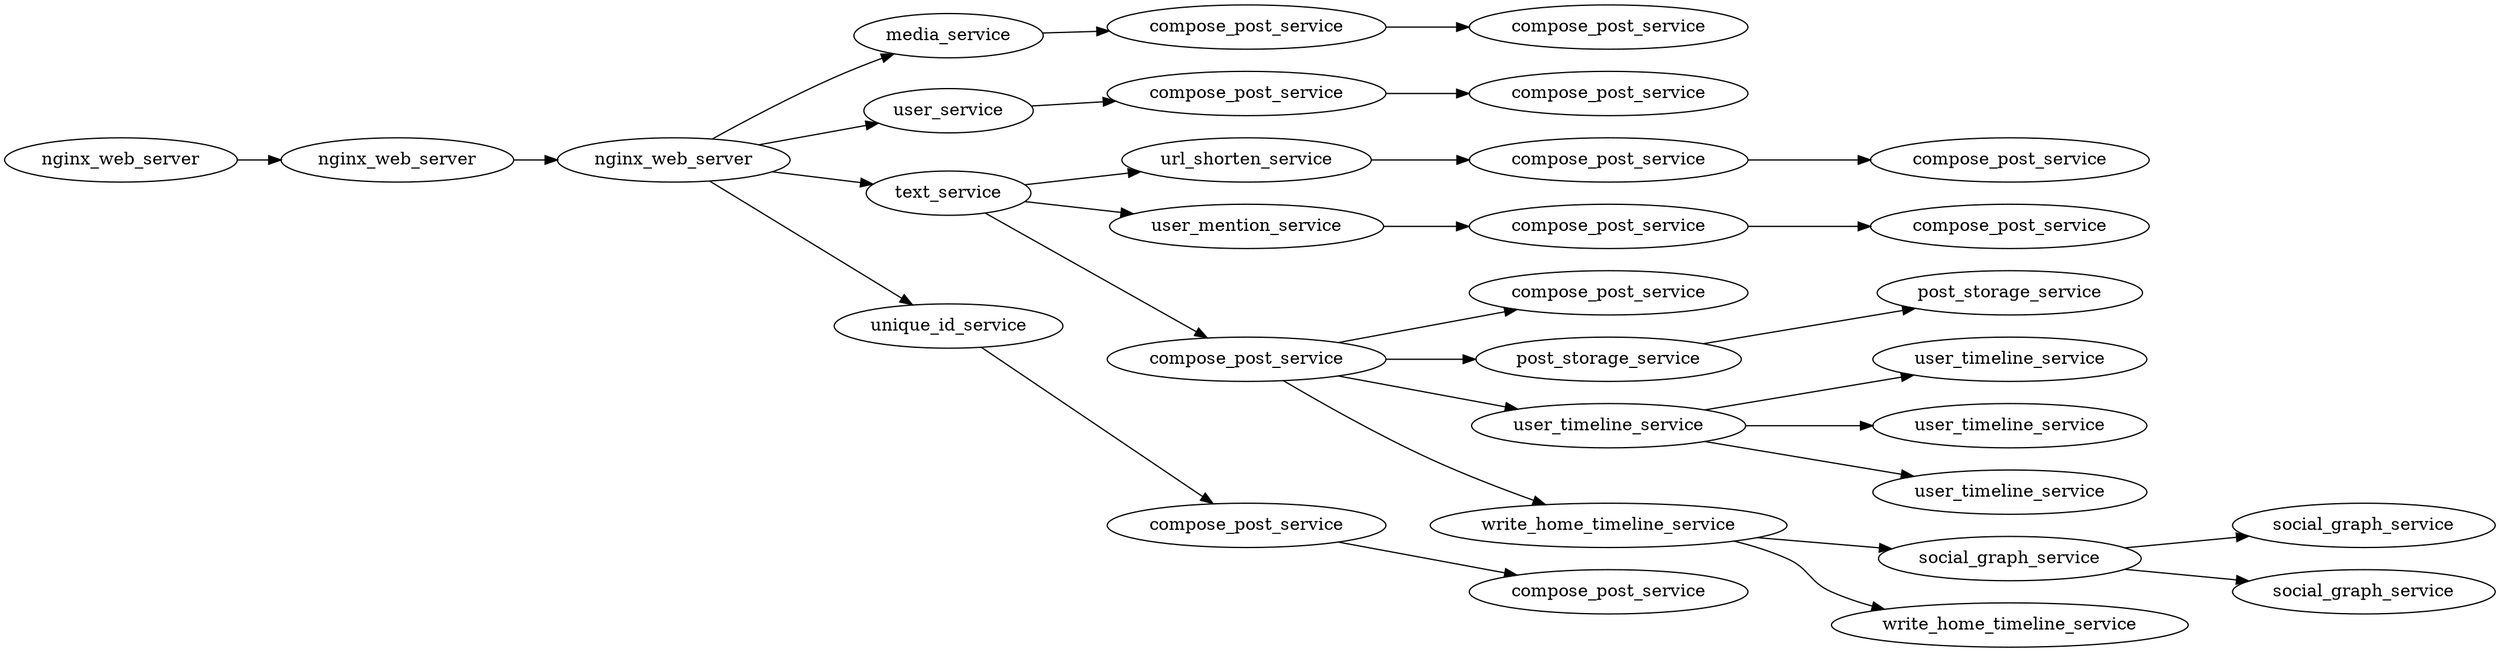 digraph {
	rankdir="LR";
	
	nginxwebserverwrkapipostcompose[label="nginx_web_server" dur="1002"]
	nginxwebserverwrkapipostcomposenginxwebserverwrkapipostcompose[label="nginx_web_server" dur="378"]
	nginxwebserverwrkapipostcomposenginxwebserverwrkapipostcomposenginxwebserverComposePost[label="nginx_web_server" dur="1546"]
	nginxwebserverwrkapipostcomposenginxwebserverwrkapipostcomposenginxwebserverComposePostmediaserviceUploadMedia[label="media_service" dur="429"]
	nginxwebserverwrkapipostcomposenginxwebserverwrkapipostcomposenginxwebserverComposePostmediaserviceUploadMediacomposepostserviceUploadMedia[label="compose_post_service" dur="77"]
	nginxwebserverwrkapipostcomposenginxwebserverwrkapipostcomposenginxwebserverComposePostmediaserviceUploadMediacomposepostserviceUploadMediacomposepostserviceRedisHashSetLEAF[label="compose_post_service" dur="873"]
	nginxwebserverwrkapipostcomposenginxwebserverwrkapipostcomposenginxwebserverComposePostuserserviceUploadUserWithUserId[label="user_service" dur="423"]
	nginxwebserverwrkapipostcomposenginxwebserverwrkapipostcomposenginxwebserverComposePostuserserviceUploadUserWithUserIdcomposepostserviceUploadCreator[label="compose_post_service" dur="50"]
	nginxwebserverwrkapipostcomposenginxwebserverwrkapipostcomposenginxwebserverComposePostuserserviceUploadUserWithUserIdcomposepostserviceUploadCreatorcomposepostserviceRedisHashSetLEAF[label="compose_post_service" dur="601"]
	nginxwebserverwrkapipostcomposenginxwebserverwrkapipostcomposenginxwebserverComposePosttextserviceUploadText[label="text_service" dur="2209"]
	nginxwebserverwrkapipostcomposenginxwebserverwrkapipostcomposenginxwebserverComposePosttextserviceUploadTexturlshortenserviceUploadUrls[label="url_shorten_service" dur="6666"]
	nginxwebserverwrkapipostcomposenginxwebserverwrkapipostcomposenginxwebserverComposePosttextserviceUploadTexturlshortenserviceUploadUrlscomposepostserviceUploadUrls[label="compose_post_service" dur="55"]
	nginxwebserverwrkapipostcomposenginxwebserverwrkapipostcomposenginxwebserverComposePosttextserviceUploadTexturlshortenserviceUploadUrlscomposepostserviceUploadUrlscomposepostserviceRedisHashSetLEAF[label="compose_post_service" dur="855"]
	nginxwebserverwrkapipostcomposenginxwebserverwrkapipostcomposenginxwebserverComposePosttextserviceUploadTextusermentionserviceUploadUserMentions[label="user_mention_service" dur="2521"]
	nginxwebserverwrkapipostcomposenginxwebserverwrkapipostcomposenginxwebserverComposePosttextserviceUploadTextusermentionserviceUploadUserMentionscomposepostserviceUploadUserMentions[label="compose_post_service" dur="49"]
	nginxwebserverwrkapipostcomposenginxwebserverwrkapipostcomposenginxwebserverComposePosttextserviceUploadTextusermentionserviceUploadUserMentionscomposepostserviceUploadUserMentionscomposepostserviceRedisHashSetLEAF[label="compose_post_service" dur="861"]
	nginxwebserverwrkapipostcomposenginxwebserverwrkapipostcomposenginxwebserverComposePosttextserviceUploadTextcomposepostserviceUploadText[label="compose_post_service" dur="1585"]
	nginxwebserverwrkapipostcomposenginxwebserverwrkapipostcomposenginxwebserverComposePosttextserviceUploadTextcomposepostserviceUploadTextcomposepostserviceRedisHashSetLEAF[label="compose_post_service" dur="768"]
	nginxwebserverwrkapipostcomposenginxwebserverwrkapipostcomposenginxwebserverComposePosttextserviceUploadTextcomposepostserviceUploadTextpoststorageserviceStorePost[label="post_storage_service" dur="98"]
	nginxwebserverwrkapipostcomposenginxwebserverwrkapipostcomposenginxwebserverComposePosttextserviceUploadTextcomposepostserviceUploadTextpoststorageserviceStorePostpoststorageserviceMongoInsertPostLEAF[label="post_storage_service" dur="971"]
	nginxwebserverwrkapipostcomposenginxwebserverwrkapipostcomposenginxwebserverComposePosttextserviceUploadTextcomposepostserviceUploadTextusertimelineserviceWriteUserTimeline[label="user_timeline_service" dur="43"]
	nginxwebserverwrkapipostcomposenginxwebserverwrkapipostcomposenginxwebserverComposePosttextserviceUploadTextcomposepostserviceUploadTextusertimelineserviceWriteUserTimelineusertimelineserviceMongoFindUserLEAF[label="user_timeline_service" dur="2599"]
	nginxwebserverwrkapipostcomposenginxwebserverwrkapipostcomposenginxwebserverComposePosttextserviceUploadTextcomposepostserviceUploadTextusertimelineserviceWriteUserTimelineusertimelineserviceMongoInsertLEAF[label="user_timeline_service" dur="744"]
	nginxwebserverwrkapipostcomposenginxwebserverwrkapipostcomposenginxwebserverComposePosttextserviceUploadTextcomposepostserviceUploadTextusertimelineserviceWriteUserTimelineusertimelineserviceRedisUpdateLEAF[label="user_timeline_service" dur="723"]
	nginxwebserverwrkapipostcomposenginxwebserverwrkapipostcomposenginxwebserverComposePosttextserviceUploadTextcomposepostserviceUploadTextwritehometimelineserviceFanoutHomeTimelines[label="write_home_timeline_service" dur="534"]
	nginxwebserverwrkapipostcomposenginxwebserverwrkapipostcomposenginxwebserverComposePosttextserviceUploadTextcomposepostserviceUploadTextwritehometimelineserviceFanoutHomeTimelinessocialgraphserviceGetFollowers[label="social_graph_service" dur="115"]
	nginxwebserverwrkapipostcomposenginxwebserverwrkapipostcomposenginxwebserverComposePosttextserviceUploadTextcomposepostserviceUploadTextwritehometimelineserviceFanoutHomeTimelinessocialgraphserviceGetFollowerssocialgraphserviceRedisGetLEAF[label="social_graph_service" dur="648"]
	nginxwebserverwrkapipostcomposenginxwebserverwrkapipostcomposenginxwebserverComposePosttextserviceUploadTextcomposepostserviceUploadTextwritehometimelineserviceFanoutHomeTimelinessocialgraphserviceGetFollowerssocialgraphserviceMongoFindUserLEAF[label="social_graph_service" dur="1017"]
	nginxwebserverwrkapipostcomposenginxwebserverwrkapipostcomposenginxwebserverComposePosttextserviceUploadTextcomposepostserviceUploadTextwritehometimelineserviceFanoutHomeTimelineswritehometimelineserviceRedisUpdateLEAF[label="write_home_timeline_service" dur="48"]
	nginxwebserverwrkapipostcomposenginxwebserverwrkapipostcomposenginxwebserverComposePostuniqueidserviceUploadUniqueId[label="unique_id_service" dur="490"]
	nginxwebserverwrkapipostcomposenginxwebserverwrkapipostcomposenginxwebserverComposePostuniqueidserviceUploadUniqueIdcomposepostserviceUploadUniqueId[label="compose_post_service" dur="63"]
	nginxwebserverwrkapipostcomposenginxwebserverwrkapipostcomposenginxwebserverComposePostuniqueidserviceUploadUniqueIdcomposepostserviceUploadUniqueIdcomposepostserviceRedisHashSetLEAF[label="compose_post_service" dur="769"]
	nginxwebserverwrkapipostcompose -> nginxwebserverwrkapipostcomposenginxwebserverwrkapipostcompose
	nginxwebserverwrkapipostcomposenginxwebserverwrkapipostcompose -> nginxwebserverwrkapipostcomposenginxwebserverwrkapipostcomposenginxwebserverComposePost
	nginxwebserverwrkapipostcomposenginxwebserverwrkapipostcomposenginxwebserverComposePost -> nginxwebserverwrkapipostcomposenginxwebserverwrkapipostcomposenginxwebserverComposePostmediaserviceUploadMedia
	nginxwebserverwrkapipostcomposenginxwebserverwrkapipostcomposenginxwebserverComposePostmediaserviceUploadMedia -> nginxwebserverwrkapipostcomposenginxwebserverwrkapipostcomposenginxwebserverComposePostmediaserviceUploadMediacomposepostserviceUploadMedia
	nginxwebserverwrkapipostcomposenginxwebserverwrkapipostcomposenginxwebserverComposePostmediaserviceUploadMediacomposepostserviceUploadMedia -> nginxwebserverwrkapipostcomposenginxwebserverwrkapipostcomposenginxwebserverComposePostmediaserviceUploadMediacomposepostserviceUploadMediacomposepostserviceRedisHashSetLEAF
	nginxwebserverwrkapipostcomposenginxwebserverwrkapipostcomposenginxwebserverComposePost -> nginxwebserverwrkapipostcomposenginxwebserverwrkapipostcomposenginxwebserverComposePostuserserviceUploadUserWithUserId
	nginxwebserverwrkapipostcomposenginxwebserverwrkapipostcomposenginxwebserverComposePostuserserviceUploadUserWithUserId -> nginxwebserverwrkapipostcomposenginxwebserverwrkapipostcomposenginxwebserverComposePostuserserviceUploadUserWithUserIdcomposepostserviceUploadCreator
	nginxwebserverwrkapipostcomposenginxwebserverwrkapipostcomposenginxwebserverComposePostuserserviceUploadUserWithUserIdcomposepostserviceUploadCreator -> nginxwebserverwrkapipostcomposenginxwebserverwrkapipostcomposenginxwebserverComposePostuserserviceUploadUserWithUserIdcomposepostserviceUploadCreatorcomposepostserviceRedisHashSetLEAF
	nginxwebserverwrkapipostcomposenginxwebserverwrkapipostcomposenginxwebserverComposePost -> nginxwebserverwrkapipostcomposenginxwebserverwrkapipostcomposenginxwebserverComposePosttextserviceUploadText
	nginxwebserverwrkapipostcomposenginxwebserverwrkapipostcomposenginxwebserverComposePosttextserviceUploadText -> nginxwebserverwrkapipostcomposenginxwebserverwrkapipostcomposenginxwebserverComposePosttextserviceUploadTexturlshortenserviceUploadUrls
	nginxwebserverwrkapipostcomposenginxwebserverwrkapipostcomposenginxwebserverComposePosttextserviceUploadTexturlshortenserviceUploadUrls -> nginxwebserverwrkapipostcomposenginxwebserverwrkapipostcomposenginxwebserverComposePosttextserviceUploadTexturlshortenserviceUploadUrlscomposepostserviceUploadUrls
	nginxwebserverwrkapipostcomposenginxwebserverwrkapipostcomposenginxwebserverComposePosttextserviceUploadTexturlshortenserviceUploadUrlscomposepostserviceUploadUrls -> nginxwebserverwrkapipostcomposenginxwebserverwrkapipostcomposenginxwebserverComposePosttextserviceUploadTexturlshortenserviceUploadUrlscomposepostserviceUploadUrlscomposepostserviceRedisHashSetLEAF
	nginxwebserverwrkapipostcomposenginxwebserverwrkapipostcomposenginxwebserverComposePosttextserviceUploadText -> nginxwebserverwrkapipostcomposenginxwebserverwrkapipostcomposenginxwebserverComposePosttextserviceUploadTextusermentionserviceUploadUserMentions
	nginxwebserverwrkapipostcomposenginxwebserverwrkapipostcomposenginxwebserverComposePosttextserviceUploadTextusermentionserviceUploadUserMentions -> nginxwebserverwrkapipostcomposenginxwebserverwrkapipostcomposenginxwebserverComposePosttextserviceUploadTextusermentionserviceUploadUserMentionscomposepostserviceUploadUserMentions
	nginxwebserverwrkapipostcomposenginxwebserverwrkapipostcomposenginxwebserverComposePosttextserviceUploadTextusermentionserviceUploadUserMentionscomposepostserviceUploadUserMentions -> nginxwebserverwrkapipostcomposenginxwebserverwrkapipostcomposenginxwebserverComposePosttextserviceUploadTextusermentionserviceUploadUserMentionscomposepostserviceUploadUserMentionscomposepostserviceRedisHashSetLEAF
	nginxwebserverwrkapipostcomposenginxwebserverwrkapipostcomposenginxwebserverComposePosttextserviceUploadText -> nginxwebserverwrkapipostcomposenginxwebserverwrkapipostcomposenginxwebserverComposePosttextserviceUploadTextcomposepostserviceUploadText
	nginxwebserverwrkapipostcomposenginxwebserverwrkapipostcomposenginxwebserverComposePosttextserviceUploadTextcomposepostserviceUploadText -> nginxwebserverwrkapipostcomposenginxwebserverwrkapipostcomposenginxwebserverComposePosttextserviceUploadTextcomposepostserviceUploadTextcomposepostserviceRedisHashSetLEAF
	nginxwebserverwrkapipostcomposenginxwebserverwrkapipostcomposenginxwebserverComposePosttextserviceUploadTextcomposepostserviceUploadText -> nginxwebserverwrkapipostcomposenginxwebserverwrkapipostcomposenginxwebserverComposePosttextserviceUploadTextcomposepostserviceUploadTextpoststorageserviceStorePost
	nginxwebserverwrkapipostcomposenginxwebserverwrkapipostcomposenginxwebserverComposePosttextserviceUploadTextcomposepostserviceUploadTextpoststorageserviceStorePost -> nginxwebserverwrkapipostcomposenginxwebserverwrkapipostcomposenginxwebserverComposePosttextserviceUploadTextcomposepostserviceUploadTextpoststorageserviceStorePostpoststorageserviceMongoInsertPostLEAF
	nginxwebserverwrkapipostcomposenginxwebserverwrkapipostcomposenginxwebserverComposePosttextserviceUploadTextcomposepostserviceUploadText -> nginxwebserverwrkapipostcomposenginxwebserverwrkapipostcomposenginxwebserverComposePosttextserviceUploadTextcomposepostserviceUploadTextusertimelineserviceWriteUserTimeline
	nginxwebserverwrkapipostcomposenginxwebserverwrkapipostcomposenginxwebserverComposePosttextserviceUploadTextcomposepostserviceUploadTextusertimelineserviceWriteUserTimeline -> nginxwebserverwrkapipostcomposenginxwebserverwrkapipostcomposenginxwebserverComposePosttextserviceUploadTextcomposepostserviceUploadTextusertimelineserviceWriteUserTimelineusertimelineserviceMongoFindUserLEAF
	nginxwebserverwrkapipostcomposenginxwebserverwrkapipostcomposenginxwebserverComposePosttextserviceUploadTextcomposepostserviceUploadTextusertimelineserviceWriteUserTimeline -> nginxwebserverwrkapipostcomposenginxwebserverwrkapipostcomposenginxwebserverComposePosttextserviceUploadTextcomposepostserviceUploadTextusertimelineserviceWriteUserTimelineusertimelineserviceMongoInsertLEAF
	nginxwebserverwrkapipostcomposenginxwebserverwrkapipostcomposenginxwebserverComposePosttextserviceUploadTextcomposepostserviceUploadTextusertimelineserviceWriteUserTimeline -> nginxwebserverwrkapipostcomposenginxwebserverwrkapipostcomposenginxwebserverComposePosttextserviceUploadTextcomposepostserviceUploadTextusertimelineserviceWriteUserTimelineusertimelineserviceRedisUpdateLEAF
	nginxwebserverwrkapipostcomposenginxwebserverwrkapipostcomposenginxwebserverComposePosttextserviceUploadTextcomposepostserviceUploadText -> nginxwebserverwrkapipostcomposenginxwebserverwrkapipostcomposenginxwebserverComposePosttextserviceUploadTextcomposepostserviceUploadTextwritehometimelineserviceFanoutHomeTimelines
	nginxwebserverwrkapipostcomposenginxwebserverwrkapipostcomposenginxwebserverComposePosttextserviceUploadTextcomposepostserviceUploadTextwritehometimelineserviceFanoutHomeTimelines -> nginxwebserverwrkapipostcomposenginxwebserverwrkapipostcomposenginxwebserverComposePosttextserviceUploadTextcomposepostserviceUploadTextwritehometimelineserviceFanoutHomeTimelinessocialgraphserviceGetFollowers
	nginxwebserverwrkapipostcomposenginxwebserverwrkapipostcomposenginxwebserverComposePosttextserviceUploadTextcomposepostserviceUploadTextwritehometimelineserviceFanoutHomeTimelinessocialgraphserviceGetFollowers -> nginxwebserverwrkapipostcomposenginxwebserverwrkapipostcomposenginxwebserverComposePosttextserviceUploadTextcomposepostserviceUploadTextwritehometimelineserviceFanoutHomeTimelinessocialgraphserviceGetFollowerssocialgraphserviceRedisGetLEAF
	nginxwebserverwrkapipostcomposenginxwebserverwrkapipostcomposenginxwebserverComposePosttextserviceUploadTextcomposepostserviceUploadTextwritehometimelineserviceFanoutHomeTimelinessocialgraphserviceGetFollowers -> nginxwebserverwrkapipostcomposenginxwebserverwrkapipostcomposenginxwebserverComposePosttextserviceUploadTextcomposepostserviceUploadTextwritehometimelineserviceFanoutHomeTimelinessocialgraphserviceGetFollowerssocialgraphserviceMongoFindUserLEAF
	nginxwebserverwrkapipostcomposenginxwebserverwrkapipostcomposenginxwebserverComposePosttextserviceUploadTextcomposepostserviceUploadTextwritehometimelineserviceFanoutHomeTimelines -> nginxwebserverwrkapipostcomposenginxwebserverwrkapipostcomposenginxwebserverComposePosttextserviceUploadTextcomposepostserviceUploadTextwritehometimelineserviceFanoutHomeTimelineswritehometimelineserviceRedisUpdateLEAF
	nginxwebserverwrkapipostcomposenginxwebserverwrkapipostcomposenginxwebserverComposePost -> nginxwebserverwrkapipostcomposenginxwebserverwrkapipostcomposenginxwebserverComposePostuniqueidserviceUploadUniqueId
	nginxwebserverwrkapipostcomposenginxwebserverwrkapipostcomposenginxwebserverComposePostuniqueidserviceUploadUniqueId -> nginxwebserverwrkapipostcomposenginxwebserverwrkapipostcomposenginxwebserverComposePostuniqueidserviceUploadUniqueIdcomposepostserviceUploadUniqueId
	nginxwebserverwrkapipostcomposenginxwebserverwrkapipostcomposenginxwebserverComposePostuniqueidserviceUploadUniqueIdcomposepostserviceUploadUniqueId -> nginxwebserverwrkapipostcomposenginxwebserverwrkapipostcomposenginxwebserverComposePostuniqueidserviceUploadUniqueIdcomposepostserviceUploadUniqueIdcomposepostserviceRedisHashSetLEAF
	
}